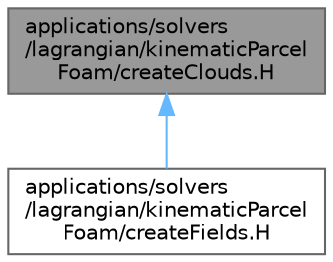 digraph "applications/solvers/lagrangian/kinematicParcelFoam/createClouds.H"
{
 // LATEX_PDF_SIZE
  bgcolor="transparent";
  edge [fontname=Helvetica,fontsize=10,labelfontname=Helvetica,labelfontsize=10];
  node [fontname=Helvetica,fontsize=10,shape=box,height=0.2,width=0.4];
  Node1 [id="Node000001",label="applications/solvers\l/lagrangian/kinematicParcel\lFoam/createClouds.H",height=0.2,width=0.4,color="gray40", fillcolor="grey60", style="filled", fontcolor="black",tooltip=" "];
  Node1 -> Node2 [id="edge1_Node000001_Node000002",dir="back",color="steelblue1",style="solid",tooltip=" "];
  Node2 [id="Node000002",label="applications/solvers\l/lagrangian/kinematicParcel\lFoam/createFields.H",height=0.2,width=0.4,color="grey40", fillcolor="white", style="filled",URL="$solvers_2lagrangian_2kinematicParcelFoam_2createFields_8H.html",tooltip=" "];
}
